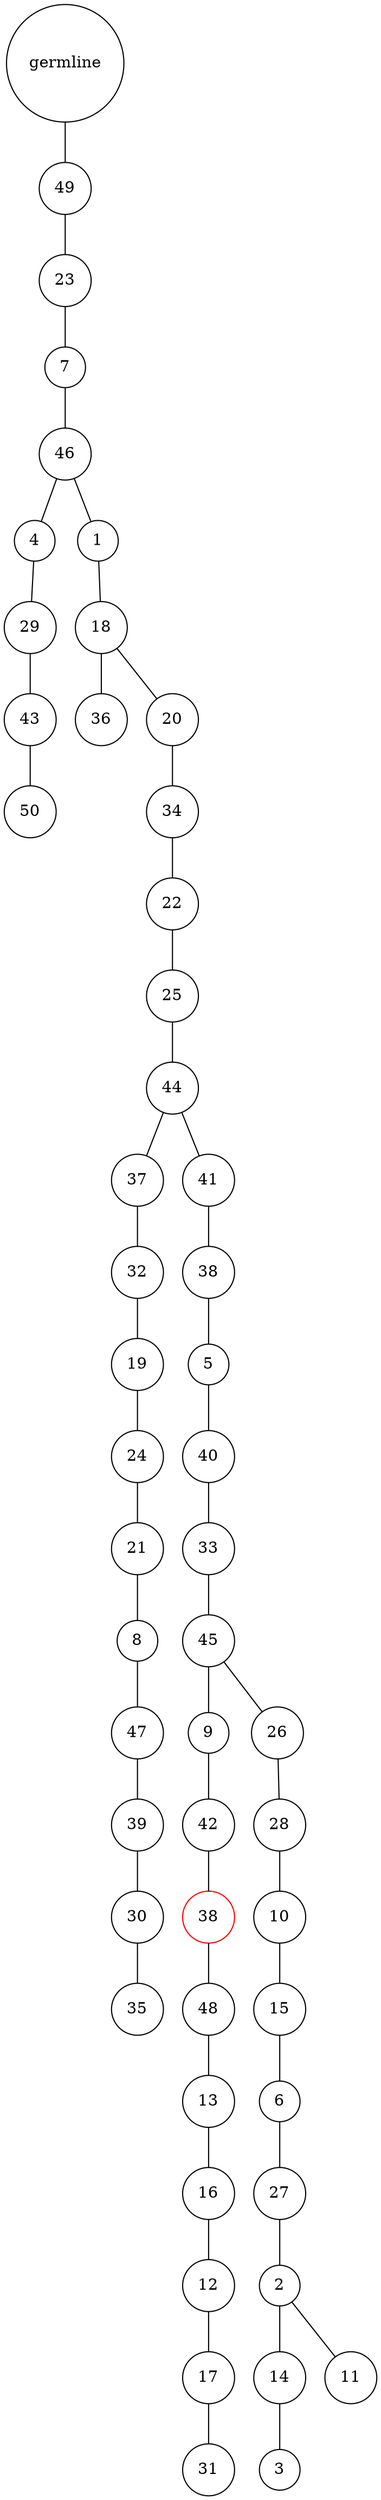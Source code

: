 graph {
	rankdir=UD;
	splines=line;
	node [shape=circle]
	"0x7fbcf9926610" [label="germline"];
	"0x7fbcf9926640" [label="49"];
	"0x7fbcf9926610" -- "0x7fbcf9926640" ;
	"0x7fbcf9926670" [label="23"];
	"0x7fbcf9926640" -- "0x7fbcf9926670" ;
	"0x7fbcf99266a0" [label="7"];
	"0x7fbcf9926670" -- "0x7fbcf99266a0" ;
	"0x7fbcf99266d0" [label="46"];
	"0x7fbcf99266a0" -- "0x7fbcf99266d0" ;
	"0x7fbcf9926700" [label="4"];
	"0x7fbcf99266d0" -- "0x7fbcf9926700" ;
	"0x7fbcf9926730" [label="29"];
	"0x7fbcf9926700" -- "0x7fbcf9926730" ;
	"0x7fbcf9926760" [label="43"];
	"0x7fbcf9926730" -- "0x7fbcf9926760" ;
	"0x7fbcf9926790" [label="50"];
	"0x7fbcf9926760" -- "0x7fbcf9926790" ;
	"0x7fbcf99267c0" [label="1"];
	"0x7fbcf99266d0" -- "0x7fbcf99267c0" ;
	"0x7fbcf99267f0" [label="18"];
	"0x7fbcf99267c0" -- "0x7fbcf99267f0" ;
	"0x7fbcf9926820" [label="36"];
	"0x7fbcf99267f0" -- "0x7fbcf9926820" ;
	"0x7fbcf9926850" [label="20"];
	"0x7fbcf99267f0" -- "0x7fbcf9926850" ;
	"0x7fbcf9926880" [label="34"];
	"0x7fbcf9926850" -- "0x7fbcf9926880" ;
	"0x7fbcf99268b0" [label="22"];
	"0x7fbcf9926880" -- "0x7fbcf99268b0" ;
	"0x7fbcf99268e0" [label="25"];
	"0x7fbcf99268b0" -- "0x7fbcf99268e0" ;
	"0x7fbcf9926910" [label="44"];
	"0x7fbcf99268e0" -- "0x7fbcf9926910" ;
	"0x7fbcf9926940" [label="37"];
	"0x7fbcf9926910" -- "0x7fbcf9926940" ;
	"0x7fbcf9926970" [label="32"];
	"0x7fbcf9926940" -- "0x7fbcf9926970" ;
	"0x7fbcf99269a0" [label="19"];
	"0x7fbcf9926970" -- "0x7fbcf99269a0" ;
	"0x7fbcf99269d0" [label="24"];
	"0x7fbcf99269a0" -- "0x7fbcf99269d0" ;
	"0x7fbcf9926a00" [label="21"];
	"0x7fbcf99269d0" -- "0x7fbcf9926a00" ;
	"0x7fbcf9926a30" [label="8"];
	"0x7fbcf9926a00" -- "0x7fbcf9926a30" ;
	"0x7fbcf9926a60" [label="47"];
	"0x7fbcf9926a30" -- "0x7fbcf9926a60" ;
	"0x7fbcf9926a90" [label="39"];
	"0x7fbcf9926a60" -- "0x7fbcf9926a90" ;
	"0x7fbcf9926ac0" [label="30"];
	"0x7fbcf9926a90" -- "0x7fbcf9926ac0" ;
	"0x7fbcf9926af0" [label="35"];
	"0x7fbcf9926ac0" -- "0x7fbcf9926af0" ;
	"0x7fbcf9926b20" [label="41"];
	"0x7fbcf9926910" -- "0x7fbcf9926b20" ;
	"0x7fbcf9926b50" [label="38"];
	"0x7fbcf9926b20" -- "0x7fbcf9926b50" ;
	"0x7fbcf9926b80" [label="5"];
	"0x7fbcf9926b50" -- "0x7fbcf9926b80" ;
	"0x7fbcf9926bb0" [label="40"];
	"0x7fbcf9926b80" -- "0x7fbcf9926bb0" ;
	"0x7fbcf9926be0" [label="33"];
	"0x7fbcf9926bb0" -- "0x7fbcf9926be0" ;
	"0x7fbcf9926c10" [label="45"];
	"0x7fbcf9926be0" -- "0x7fbcf9926c10" ;
	"0x7fbcf9926c40" [label="9"];
	"0x7fbcf9926c10" -- "0x7fbcf9926c40" ;
	"0x7fbcf9926c70" [label="42"];
	"0x7fbcf9926c40" -- "0x7fbcf9926c70" ;
	"0x7fbcf9926ca0" [label="38",color="red"];
	"0x7fbcf9926c70" -- "0x7fbcf9926ca0" ;
	"0x7fbcf9926cd0" [label="48"];
	"0x7fbcf9926ca0" -- "0x7fbcf9926cd0" ;
	"0x7fbcf9926d00" [label="13"];
	"0x7fbcf9926cd0" -- "0x7fbcf9926d00" ;
	"0x7fbcf9926d30" [label="16"];
	"0x7fbcf9926d00" -- "0x7fbcf9926d30" ;
	"0x7fbcf9926d60" [label="12"];
	"0x7fbcf9926d30" -- "0x7fbcf9926d60" ;
	"0x7fbcf9926d90" [label="17"];
	"0x7fbcf9926d60" -- "0x7fbcf9926d90" ;
	"0x7fbcf9926dc0" [label="31"];
	"0x7fbcf9926d90" -- "0x7fbcf9926dc0" ;
	"0x7fbcf9926df0" [label="26"];
	"0x7fbcf9926c10" -- "0x7fbcf9926df0" ;
	"0x7fbcf9926e20" [label="28"];
	"0x7fbcf9926df0" -- "0x7fbcf9926e20" ;
	"0x7fbcf9926e50" [label="10"];
	"0x7fbcf9926e20" -- "0x7fbcf9926e50" ;
	"0x7fbcf9926e80" [label="15"];
	"0x7fbcf9926e50" -- "0x7fbcf9926e80" ;
	"0x7fbcf9926eb0" [label="6"];
	"0x7fbcf9926e80" -- "0x7fbcf9926eb0" ;
	"0x7fbcf9926ee0" [label="27"];
	"0x7fbcf9926eb0" -- "0x7fbcf9926ee0" ;
	"0x7fbcf9926f10" [label="2"];
	"0x7fbcf9926ee0" -- "0x7fbcf9926f10" ;
	"0x7fbcf9926f40" [label="14"];
	"0x7fbcf9926f10" -- "0x7fbcf9926f40" ;
	"0x7fbcf9926f70" [label="3"];
	"0x7fbcf9926f40" -- "0x7fbcf9926f70" ;
	"0x7fbcf9926fa0" [label="11"];
	"0x7fbcf9926f10" -- "0x7fbcf9926fa0" ;
}
